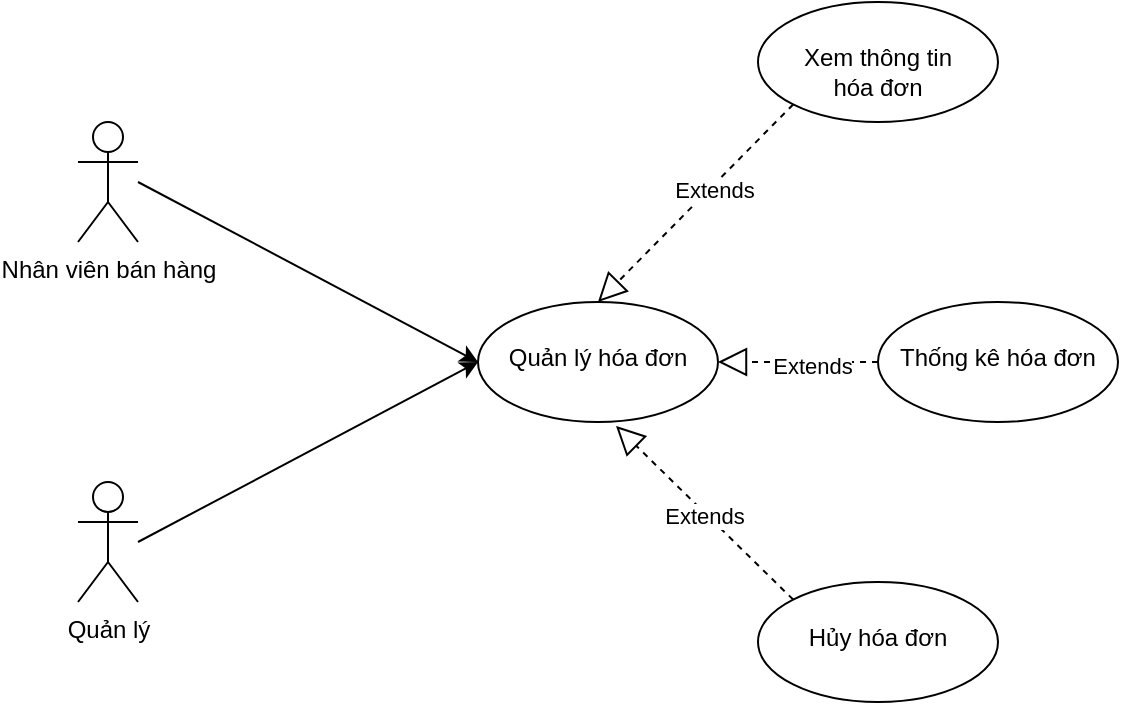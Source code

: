 <mxfile version="16.4.0" type="device"><diagram id="RJ-HAsPHlkFp2Yh89uA8" name="Page-1"><mxGraphModel dx="868" dy="561" grid="1" gridSize="10" guides="1" tooltips="1" connect="1" arrows="1" fold="1" page="1" pageScale="1" pageWidth="850" pageHeight="1100" math="0" shadow="0"><root><mxCell id="0"/><mxCell id="1" parent="0"/><mxCell id="0b3ihkVAlnJAkhbHMUy1-2" value="Quản lý" style="shape=umlActor;verticalLabelPosition=bottom;verticalAlign=top;html=1;outlineConnect=0;" parent="1" vertex="1"><mxGeometry x="250" y="330" width="30" height="60" as="geometry"/></mxCell><mxCell id="0b3ihkVAlnJAkhbHMUy1-3" value="Nhân viên bán hàng" style="shape=umlActor;verticalLabelPosition=bottom;verticalAlign=top;html=1;outlineConnect=0;" parent="1" vertex="1"><mxGeometry x="250" y="150" width="30" height="60" as="geometry"/></mxCell><mxCell id="-D1qzwbTnEXtb-EWkB5N-1" value="&lt;br&gt;Quản lý hóa đơn" style="ellipse;whiteSpace=wrap;html=1;verticalAlign=top;" parent="1" vertex="1"><mxGeometry x="450" y="240" width="120" height="60" as="geometry"/></mxCell><mxCell id="-D1qzwbTnEXtb-EWkB5N-3" value="" style="endArrow=classic;html=1;rounded=0;" parent="1" edge="1"><mxGeometry width="50" height="50" relative="1" as="geometry"><mxPoint x="280" y="180" as="sourcePoint"/><mxPoint x="450" y="270" as="targetPoint"/></mxGeometry></mxCell><mxCell id="-D1qzwbTnEXtb-EWkB5N-5" value="" style="endArrow=classic;html=1;rounded=0;" parent="1" edge="1"><mxGeometry width="50" height="50" relative="1" as="geometry"><mxPoint x="280" y="360" as="sourcePoint"/><mxPoint x="450" y="270" as="targetPoint"/></mxGeometry></mxCell><mxCell id="-D1qzwbTnEXtb-EWkB5N-6" value="&lt;br&gt;Thống kê hóa đơn" style="ellipse;whiteSpace=wrap;html=1;verticalAlign=top;" parent="1" vertex="1"><mxGeometry x="650" y="240" width="120" height="60" as="geometry"/></mxCell><mxCell id="-D1qzwbTnEXtb-EWkB5N-8" value="&lt;br&gt;Xem thông tin&lt;br&gt;hóa đơn" style="ellipse;whiteSpace=wrap;html=1;verticalAlign=top;" parent="1" vertex="1"><mxGeometry x="590" y="90" width="120" height="60" as="geometry"/></mxCell><mxCell id="-D1qzwbTnEXtb-EWkB5N-11" value="" style="endArrow=block;dashed=1;endFill=0;endSize=12;html=1;rounded=0;exitX=0;exitY=1;exitDx=0;exitDy=0;entryX=0.5;entryY=0;entryDx=0;entryDy=0;" parent="1" source="-D1qzwbTnEXtb-EWkB5N-8" target="-D1qzwbTnEXtb-EWkB5N-1" edge="1"><mxGeometry width="160" relative="1" as="geometry"><mxPoint x="580" y="290" as="sourcePoint"/><mxPoint x="740" y="290" as="targetPoint"/></mxGeometry></mxCell><mxCell id="-D1qzwbTnEXtb-EWkB5N-12" value="Extends" style="edgeLabel;html=1;align=center;verticalAlign=middle;resizable=0;points=[];" parent="-D1qzwbTnEXtb-EWkB5N-11" vertex="1" connectable="0"><mxGeometry x="-0.161" y="2" relative="1" as="geometry"><mxPoint as="offset"/></mxGeometry></mxCell><mxCell id="-D1qzwbTnEXtb-EWkB5N-13" value="" style="endArrow=block;dashed=1;endFill=0;endSize=12;html=1;rounded=0;exitX=0;exitY=0.5;exitDx=0;exitDy=0;entryX=1;entryY=0.5;entryDx=0;entryDy=0;" parent="1" source="-D1qzwbTnEXtb-EWkB5N-6" target="-D1qzwbTnEXtb-EWkB5N-1" edge="1"><mxGeometry width="160" relative="1" as="geometry"><mxPoint x="617.574" y="151.213" as="sourcePoint"/><mxPoint x="520" y="250" as="targetPoint"/></mxGeometry></mxCell><mxCell id="-D1qzwbTnEXtb-EWkB5N-14" value="Extends" style="edgeLabel;html=1;align=center;verticalAlign=middle;resizable=0;points=[];" parent="-D1qzwbTnEXtb-EWkB5N-13" vertex="1" connectable="0"><mxGeometry x="-0.161" y="2" relative="1" as="geometry"><mxPoint as="offset"/></mxGeometry></mxCell><mxCell id="Jxv5t8SLO0krH2JxsQ7k-1" value="&lt;br&gt;Hủy hóa đơn" style="ellipse;whiteSpace=wrap;html=1;verticalAlign=top;" vertex="1" parent="1"><mxGeometry x="590" y="380" width="120" height="60" as="geometry"/></mxCell><mxCell id="Jxv5t8SLO0krH2JxsQ7k-2" value="" style="endArrow=block;dashed=1;endFill=0;endSize=12;html=1;rounded=0;exitX=0;exitY=0;exitDx=0;exitDy=0;entryX=0.575;entryY=1.033;entryDx=0;entryDy=0;entryPerimeter=0;" edge="1" parent="1" source="Jxv5t8SLO0krH2JxsQ7k-1" target="-D1qzwbTnEXtb-EWkB5N-1"><mxGeometry width="160" relative="1" as="geometry"><mxPoint x="340" y="290" as="sourcePoint"/><mxPoint x="520" y="310" as="targetPoint"/></mxGeometry></mxCell><mxCell id="Jxv5t8SLO0krH2JxsQ7k-3" value="Extends" style="edgeLabel;html=1;align=center;verticalAlign=middle;resizable=0;points=[];" vertex="1" connectable="0" parent="Jxv5t8SLO0krH2JxsQ7k-2"><mxGeometry x="0.247" y="2" relative="1" as="geometry"><mxPoint x="12" y="11" as="offset"/></mxGeometry></mxCell></root></mxGraphModel></diagram></mxfile>